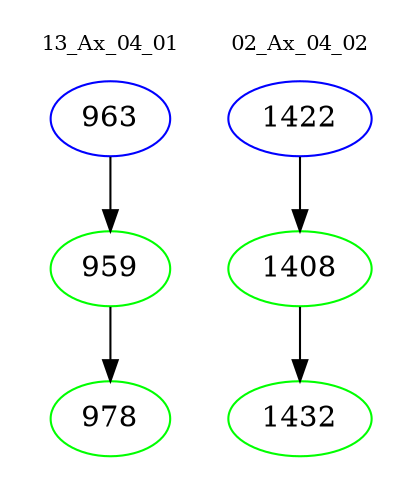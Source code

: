 digraph{
subgraph cluster_0 {
color = white
label = "13_Ax_04_01";
fontsize=10;
T0_963 [label="963", color="blue"]
T0_963 -> T0_959 [color="black"]
T0_959 [label="959", color="green"]
T0_959 -> T0_978 [color="black"]
T0_978 [label="978", color="green"]
}
subgraph cluster_1 {
color = white
label = "02_Ax_04_02";
fontsize=10;
T1_1422 [label="1422", color="blue"]
T1_1422 -> T1_1408 [color="black"]
T1_1408 [label="1408", color="green"]
T1_1408 -> T1_1432 [color="black"]
T1_1432 [label="1432", color="green"]
}
}

